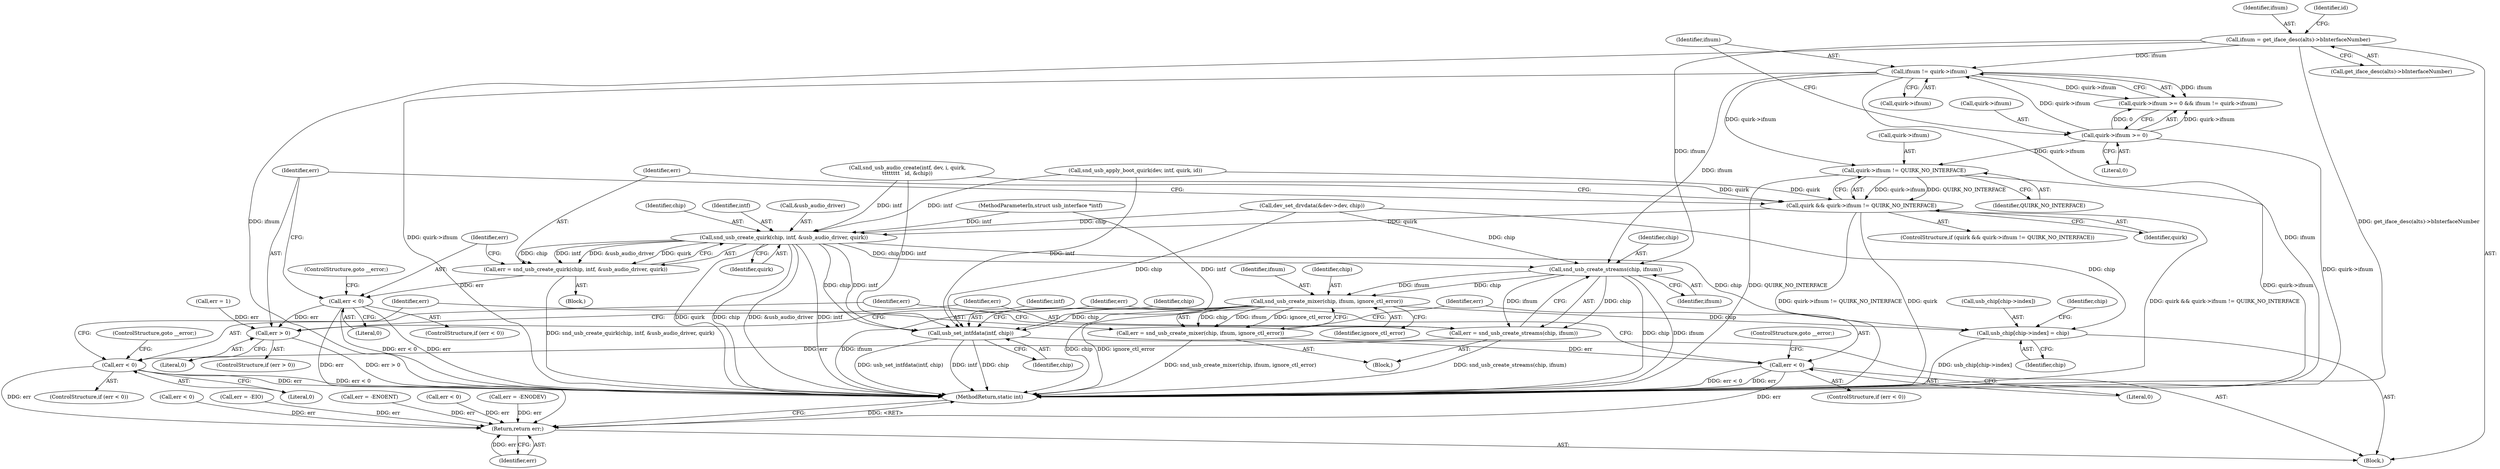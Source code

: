 digraph "0_linux_5f8cf712582617d523120df67d392059eaf2fc4b@pointer" {
"1000407" [label="(Call,quirk->ifnum != QUIRK_NO_INTERFACE)"];
"1000180" [label="(Call,ifnum != quirk->ifnum)"];
"1000140" [label="(Call,ifnum = get_iface_desc(alts)->bInterfaceNumber)"];
"1000175" [label="(Call,quirk->ifnum >= 0)"];
"1000405" [label="(Call,quirk && quirk->ifnum != QUIRK_NO_INTERFACE)"];
"1000415" [label="(Call,snd_usb_create_quirk(chip, intf, &usb_audio_driver, quirk))"];
"1000413" [label="(Call,err = snd_usb_create_quirk(chip, intf, &usb_audio_driver, quirk))"];
"1000422" [label="(Call,err < 0)"];
"1000427" [label="(Call,err > 0)"];
"1000508" [label="(Return,return err;)"];
"1000433" [label="(Call,snd_usb_create_streams(chip, ifnum))"];
"1000431" [label="(Call,err = snd_usb_create_streams(chip, ifnum))"];
"1000437" [label="(Call,err < 0)"];
"1000443" [label="(Call,snd_usb_create_mixer(chip, ifnum, ignore_ctl_error))"];
"1000441" [label="(Call,err = snd_usb_create_mixer(chip, ifnum, ignore_ctl_error))"];
"1000448" [label="(Call,err < 0)"];
"1000463" [label="(Call,usb_chip[chip->index] = chip)"];
"1000474" [label="(Call,usb_set_intfdata(intf, chip))"];
"1000434" [label="(Identifier,chip)"];
"1000459" [label="(Call,err < 0)"];
"1000142" [label="(Call,get_iface_desc(alts)->bInterfaceNumber)"];
"1000464" [label="(Call,usb_chip[chip->index])"];
"1000447" [label="(ControlStructure,if (err < 0))"];
"1000448" [label="(Call,err < 0)"];
"1000190" [label="(Call,snd_usb_apply_boot_quirk(dev, intf, quirk, id))"];
"1000438" [label="(Identifier,err)"];
"1000315" [label="(Call,snd_usb_audio_create(intf, dev, i, quirk,\n\t\t\t\t\t\t\t\t   id, &chip))"];
"1000414" [label="(Identifier,err)"];
"1000443" [label="(Call,snd_usb_create_mixer(chip, ifnum, ignore_ctl_error))"];
"1000245" [label="(Call,err = -EIO)"];
"1000440" [label="(ControlStructure,goto __error;)"];
"1000429" [label="(Literal,0)"];
"1000175" [label="(Call,quirk->ifnum >= 0)"];
"1000112" [label="(Block,)"];
"1000380" [label="(Call,dev_set_drvdata(&dev->dev, chip))"];
"1000110" [label="(MethodParameterIn,struct usb_interface *intf)"];
"1000176" [label="(Call,quirk->ifnum)"];
"1000182" [label="(Call,quirk->ifnum)"];
"1000416" [label="(Identifier,chip)"];
"1000401" [label="(Call,err = 1)"];
"1000450" [label="(Literal,0)"];
"1000441" [label="(Call,err = snd_usb_create_mixer(chip, ifnum, ignore_ctl_error))"];
"1000446" [label="(Identifier,ignore_ctl_error)"];
"1000426" [label="(ControlStructure,if (err > 0))"];
"1000179" [label="(Literal,0)"];
"1000508" [label="(Return,return err;)"];
"1000475" [label="(Identifier,intf)"];
"1000422" [label="(Call,err < 0)"];
"1000432" [label="(Identifier,err)"];
"1000174" [label="(Call,quirk->ifnum >= 0 && ifnum != quirk->ifnum)"];
"1000413" [label="(Call,err = snd_usb_create_quirk(chip, intf, &usb_audio_driver, quirk))"];
"1000360" [label="(Call,err = -ENOENT)"];
"1000472" [label="(Identifier,chip)"];
"1000453" [label="(Identifier,err)"];
"1000509" [label="(Identifier,err)"];
"1000463" [label="(Call,usb_chip[chip->index] = chip)"];
"1000433" [label="(Call,snd_usb_create_streams(chip, ifnum))"];
"1000140" [label="(Call,ifnum = get_iface_desc(alts)->bInterfaceNumber)"];
"1000476" [label="(Identifier,chip)"];
"1000408" [label="(Call,quirk->ifnum)"];
"1000510" [label="(MethodReturn,static int)"];
"1000427" [label="(Call,err > 0)"];
"1000406" [label="(Identifier,quirk)"];
"1000411" [label="(Identifier,QUIRK_NO_INTERFACE)"];
"1000437" [label="(Call,err < 0)"];
"1000423" [label="(Identifier,err)"];
"1000180" [label="(Call,ifnum != quirk->ifnum)"];
"1000181" [label="(Identifier,ifnum)"];
"1000405" [label="(Call,quirk && quirk->ifnum != QUIRK_NO_INTERFACE)"];
"1000324" [label="(Call,err < 0)"];
"1000444" [label="(Identifier,chip)"];
"1000435" [label="(Identifier,ifnum)"];
"1000404" [label="(ControlStructure,if (quirk && quirk->ifnum != QUIRK_NO_INTERFACE))"];
"1000442" [label="(Identifier,err)"];
"1000425" [label="(ControlStructure,goto __error;)"];
"1000439" [label="(Literal,0)"];
"1000449" [label="(Identifier,err)"];
"1000424" [label="(Literal,0)"];
"1000436" [label="(ControlStructure,if (err < 0))"];
"1000428" [label="(Identifier,err)"];
"1000412" [label="(Block,)"];
"1000141" [label="(Identifier,ifnum)"];
"1000451" [label="(ControlStructure,goto __error;)"];
"1000420" [label="(Identifier,quirk)"];
"1000445" [label="(Identifier,ifnum)"];
"1000407" [label="(Call,quirk->ifnum != QUIRK_NO_INTERFACE)"];
"1000431" [label="(Call,err = snd_usb_create_streams(chip, ifnum))"];
"1000480" [label="(Identifier,chip)"];
"1000375" [label="(Call,err = -ENODEV)"];
"1000474" [label="(Call,usb_set_intfdata(intf, chip))"];
"1000469" [label="(Identifier,chip)"];
"1000147" [label="(Identifier,id)"];
"1000417" [label="(Identifier,intf)"];
"1000430" [label="(Block,)"];
"1000415" [label="(Call,snd_usb_create_quirk(chip, intf, &usb_audio_driver, quirk))"];
"1000421" [label="(ControlStructure,if (err < 0))"];
"1000418" [label="(Call,&usb_audio_driver)"];
"1000407" -> "1000405"  [label="AST: "];
"1000407" -> "1000411"  [label="CFG: "];
"1000408" -> "1000407"  [label="AST: "];
"1000411" -> "1000407"  [label="AST: "];
"1000405" -> "1000407"  [label="CFG: "];
"1000407" -> "1000510"  [label="DDG: QUIRK_NO_INTERFACE"];
"1000407" -> "1000510"  [label="DDG: quirk->ifnum"];
"1000407" -> "1000405"  [label="DDG: quirk->ifnum"];
"1000407" -> "1000405"  [label="DDG: QUIRK_NO_INTERFACE"];
"1000180" -> "1000407"  [label="DDG: quirk->ifnum"];
"1000175" -> "1000407"  [label="DDG: quirk->ifnum"];
"1000180" -> "1000174"  [label="AST: "];
"1000180" -> "1000182"  [label="CFG: "];
"1000181" -> "1000180"  [label="AST: "];
"1000182" -> "1000180"  [label="AST: "];
"1000174" -> "1000180"  [label="CFG: "];
"1000180" -> "1000510"  [label="DDG: quirk->ifnum"];
"1000180" -> "1000510"  [label="DDG: ifnum"];
"1000180" -> "1000174"  [label="DDG: ifnum"];
"1000180" -> "1000174"  [label="DDG: quirk->ifnum"];
"1000140" -> "1000180"  [label="DDG: ifnum"];
"1000175" -> "1000180"  [label="DDG: quirk->ifnum"];
"1000180" -> "1000433"  [label="DDG: ifnum"];
"1000140" -> "1000112"  [label="AST: "];
"1000140" -> "1000142"  [label="CFG: "];
"1000141" -> "1000140"  [label="AST: "];
"1000142" -> "1000140"  [label="AST: "];
"1000147" -> "1000140"  [label="CFG: "];
"1000140" -> "1000510"  [label="DDG: get_iface_desc(alts)->bInterfaceNumber"];
"1000140" -> "1000510"  [label="DDG: ifnum"];
"1000140" -> "1000433"  [label="DDG: ifnum"];
"1000175" -> "1000174"  [label="AST: "];
"1000175" -> "1000179"  [label="CFG: "];
"1000176" -> "1000175"  [label="AST: "];
"1000179" -> "1000175"  [label="AST: "];
"1000181" -> "1000175"  [label="CFG: "];
"1000174" -> "1000175"  [label="CFG: "];
"1000175" -> "1000510"  [label="DDG: quirk->ifnum"];
"1000175" -> "1000174"  [label="DDG: quirk->ifnum"];
"1000175" -> "1000174"  [label="DDG: 0"];
"1000405" -> "1000404"  [label="AST: "];
"1000405" -> "1000406"  [label="CFG: "];
"1000406" -> "1000405"  [label="AST: "];
"1000414" -> "1000405"  [label="CFG: "];
"1000428" -> "1000405"  [label="CFG: "];
"1000405" -> "1000510"  [label="DDG: quirk && quirk->ifnum != QUIRK_NO_INTERFACE"];
"1000405" -> "1000510"  [label="DDG: quirk->ifnum != QUIRK_NO_INTERFACE"];
"1000405" -> "1000510"  [label="DDG: quirk"];
"1000315" -> "1000405"  [label="DDG: quirk"];
"1000190" -> "1000405"  [label="DDG: quirk"];
"1000405" -> "1000415"  [label="DDG: quirk"];
"1000415" -> "1000413"  [label="AST: "];
"1000415" -> "1000420"  [label="CFG: "];
"1000416" -> "1000415"  [label="AST: "];
"1000417" -> "1000415"  [label="AST: "];
"1000418" -> "1000415"  [label="AST: "];
"1000420" -> "1000415"  [label="AST: "];
"1000413" -> "1000415"  [label="CFG: "];
"1000415" -> "1000510"  [label="DDG: quirk"];
"1000415" -> "1000510"  [label="DDG: chip"];
"1000415" -> "1000510"  [label="DDG: &usb_audio_driver"];
"1000415" -> "1000510"  [label="DDG: intf"];
"1000415" -> "1000413"  [label="DDG: chip"];
"1000415" -> "1000413"  [label="DDG: intf"];
"1000415" -> "1000413"  [label="DDG: &usb_audio_driver"];
"1000415" -> "1000413"  [label="DDG: quirk"];
"1000380" -> "1000415"  [label="DDG: chip"];
"1000190" -> "1000415"  [label="DDG: intf"];
"1000110" -> "1000415"  [label="DDG: intf"];
"1000315" -> "1000415"  [label="DDG: intf"];
"1000415" -> "1000433"  [label="DDG: chip"];
"1000415" -> "1000463"  [label="DDG: chip"];
"1000415" -> "1000474"  [label="DDG: intf"];
"1000415" -> "1000474"  [label="DDG: chip"];
"1000413" -> "1000412"  [label="AST: "];
"1000414" -> "1000413"  [label="AST: "];
"1000423" -> "1000413"  [label="CFG: "];
"1000413" -> "1000510"  [label="DDG: snd_usb_create_quirk(chip, intf, &usb_audio_driver, quirk)"];
"1000413" -> "1000422"  [label="DDG: err"];
"1000422" -> "1000421"  [label="AST: "];
"1000422" -> "1000424"  [label="CFG: "];
"1000423" -> "1000422"  [label="AST: "];
"1000424" -> "1000422"  [label="AST: "];
"1000425" -> "1000422"  [label="CFG: "];
"1000428" -> "1000422"  [label="CFG: "];
"1000422" -> "1000510"  [label="DDG: err"];
"1000422" -> "1000510"  [label="DDG: err < 0"];
"1000422" -> "1000427"  [label="DDG: err"];
"1000422" -> "1000508"  [label="DDG: err"];
"1000427" -> "1000426"  [label="AST: "];
"1000427" -> "1000429"  [label="CFG: "];
"1000428" -> "1000427"  [label="AST: "];
"1000429" -> "1000427"  [label="AST: "];
"1000432" -> "1000427"  [label="CFG: "];
"1000453" -> "1000427"  [label="CFG: "];
"1000427" -> "1000510"  [label="DDG: err > 0"];
"1000401" -> "1000427"  [label="DDG: err"];
"1000508" -> "1000112"  [label="AST: "];
"1000508" -> "1000509"  [label="CFG: "];
"1000509" -> "1000508"  [label="AST: "];
"1000510" -> "1000508"  [label="CFG: "];
"1000508" -> "1000510"  [label="DDG: <RET>"];
"1000509" -> "1000508"  [label="DDG: err"];
"1000360" -> "1000508"  [label="DDG: err"];
"1000437" -> "1000508"  [label="DDG: err"];
"1000448" -> "1000508"  [label="DDG: err"];
"1000324" -> "1000508"  [label="DDG: err"];
"1000245" -> "1000508"  [label="DDG: err"];
"1000375" -> "1000508"  [label="DDG: err"];
"1000459" -> "1000508"  [label="DDG: err"];
"1000433" -> "1000431"  [label="AST: "];
"1000433" -> "1000435"  [label="CFG: "];
"1000434" -> "1000433"  [label="AST: "];
"1000435" -> "1000433"  [label="AST: "];
"1000431" -> "1000433"  [label="CFG: "];
"1000433" -> "1000510"  [label="DDG: chip"];
"1000433" -> "1000510"  [label="DDG: ifnum"];
"1000433" -> "1000431"  [label="DDG: chip"];
"1000433" -> "1000431"  [label="DDG: ifnum"];
"1000380" -> "1000433"  [label="DDG: chip"];
"1000433" -> "1000443"  [label="DDG: chip"];
"1000433" -> "1000443"  [label="DDG: ifnum"];
"1000431" -> "1000430"  [label="AST: "];
"1000432" -> "1000431"  [label="AST: "];
"1000438" -> "1000431"  [label="CFG: "];
"1000431" -> "1000510"  [label="DDG: snd_usb_create_streams(chip, ifnum)"];
"1000431" -> "1000437"  [label="DDG: err"];
"1000437" -> "1000436"  [label="AST: "];
"1000437" -> "1000439"  [label="CFG: "];
"1000438" -> "1000437"  [label="AST: "];
"1000439" -> "1000437"  [label="AST: "];
"1000440" -> "1000437"  [label="CFG: "];
"1000442" -> "1000437"  [label="CFG: "];
"1000437" -> "1000510"  [label="DDG: err < 0"];
"1000437" -> "1000510"  [label="DDG: err"];
"1000443" -> "1000441"  [label="AST: "];
"1000443" -> "1000446"  [label="CFG: "];
"1000444" -> "1000443"  [label="AST: "];
"1000445" -> "1000443"  [label="AST: "];
"1000446" -> "1000443"  [label="AST: "];
"1000441" -> "1000443"  [label="CFG: "];
"1000443" -> "1000510"  [label="DDG: ignore_ctl_error"];
"1000443" -> "1000510"  [label="DDG: ifnum"];
"1000443" -> "1000510"  [label="DDG: chip"];
"1000443" -> "1000441"  [label="DDG: chip"];
"1000443" -> "1000441"  [label="DDG: ifnum"];
"1000443" -> "1000441"  [label="DDG: ignore_ctl_error"];
"1000443" -> "1000463"  [label="DDG: chip"];
"1000443" -> "1000474"  [label="DDG: chip"];
"1000441" -> "1000430"  [label="AST: "];
"1000442" -> "1000441"  [label="AST: "];
"1000449" -> "1000441"  [label="CFG: "];
"1000441" -> "1000510"  [label="DDG: snd_usb_create_mixer(chip, ifnum, ignore_ctl_error)"];
"1000441" -> "1000448"  [label="DDG: err"];
"1000448" -> "1000447"  [label="AST: "];
"1000448" -> "1000450"  [label="CFG: "];
"1000449" -> "1000448"  [label="AST: "];
"1000450" -> "1000448"  [label="AST: "];
"1000451" -> "1000448"  [label="CFG: "];
"1000453" -> "1000448"  [label="CFG: "];
"1000448" -> "1000510"  [label="DDG: err"];
"1000448" -> "1000510"  [label="DDG: err < 0"];
"1000463" -> "1000112"  [label="AST: "];
"1000463" -> "1000469"  [label="CFG: "];
"1000464" -> "1000463"  [label="AST: "];
"1000469" -> "1000463"  [label="AST: "];
"1000472" -> "1000463"  [label="CFG: "];
"1000463" -> "1000510"  [label="DDG: usb_chip[chip->index]"];
"1000380" -> "1000463"  [label="DDG: chip"];
"1000474" -> "1000112"  [label="AST: "];
"1000474" -> "1000476"  [label="CFG: "];
"1000475" -> "1000474"  [label="AST: "];
"1000476" -> "1000474"  [label="AST: "];
"1000480" -> "1000474"  [label="CFG: "];
"1000474" -> "1000510"  [label="DDG: chip"];
"1000474" -> "1000510"  [label="DDG: usb_set_intfdata(intf, chip)"];
"1000474" -> "1000510"  [label="DDG: intf"];
"1000190" -> "1000474"  [label="DDG: intf"];
"1000110" -> "1000474"  [label="DDG: intf"];
"1000315" -> "1000474"  [label="DDG: intf"];
"1000380" -> "1000474"  [label="DDG: chip"];
}
